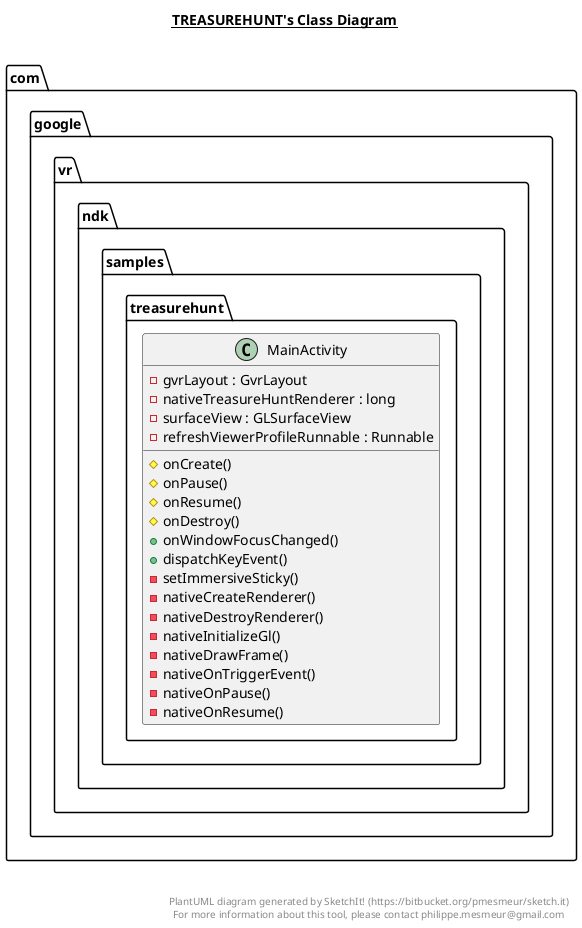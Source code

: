 @startuml

title __TREASUREHUNT's Class Diagram__\n

  package com.google.vr.ndk.samples.treasurehunt {
    class MainActivity {
        - gvrLayout : GvrLayout
        - nativeTreasureHuntRenderer : long
        - surfaceView : GLSurfaceView
        - refreshViewerProfileRunnable : Runnable
        # onCreate()
        # onPause()
        # onResume()
        # onDestroy()
        + onWindowFocusChanged()
        + dispatchKeyEvent()
        - setImmersiveSticky()
        - nativeCreateRenderer()
        - nativeDestroyRenderer()
        - nativeInitializeGl()
        - nativeDrawFrame()
        - nativeOnTriggerEvent()
        - nativeOnPause()
        - nativeOnResume()
    }
  }
  



right footer


PlantUML diagram generated by SketchIt! (https://bitbucket.org/pmesmeur/sketch.it)
For more information about this tool, please contact philippe.mesmeur@gmail.com
endfooter

@enduml
